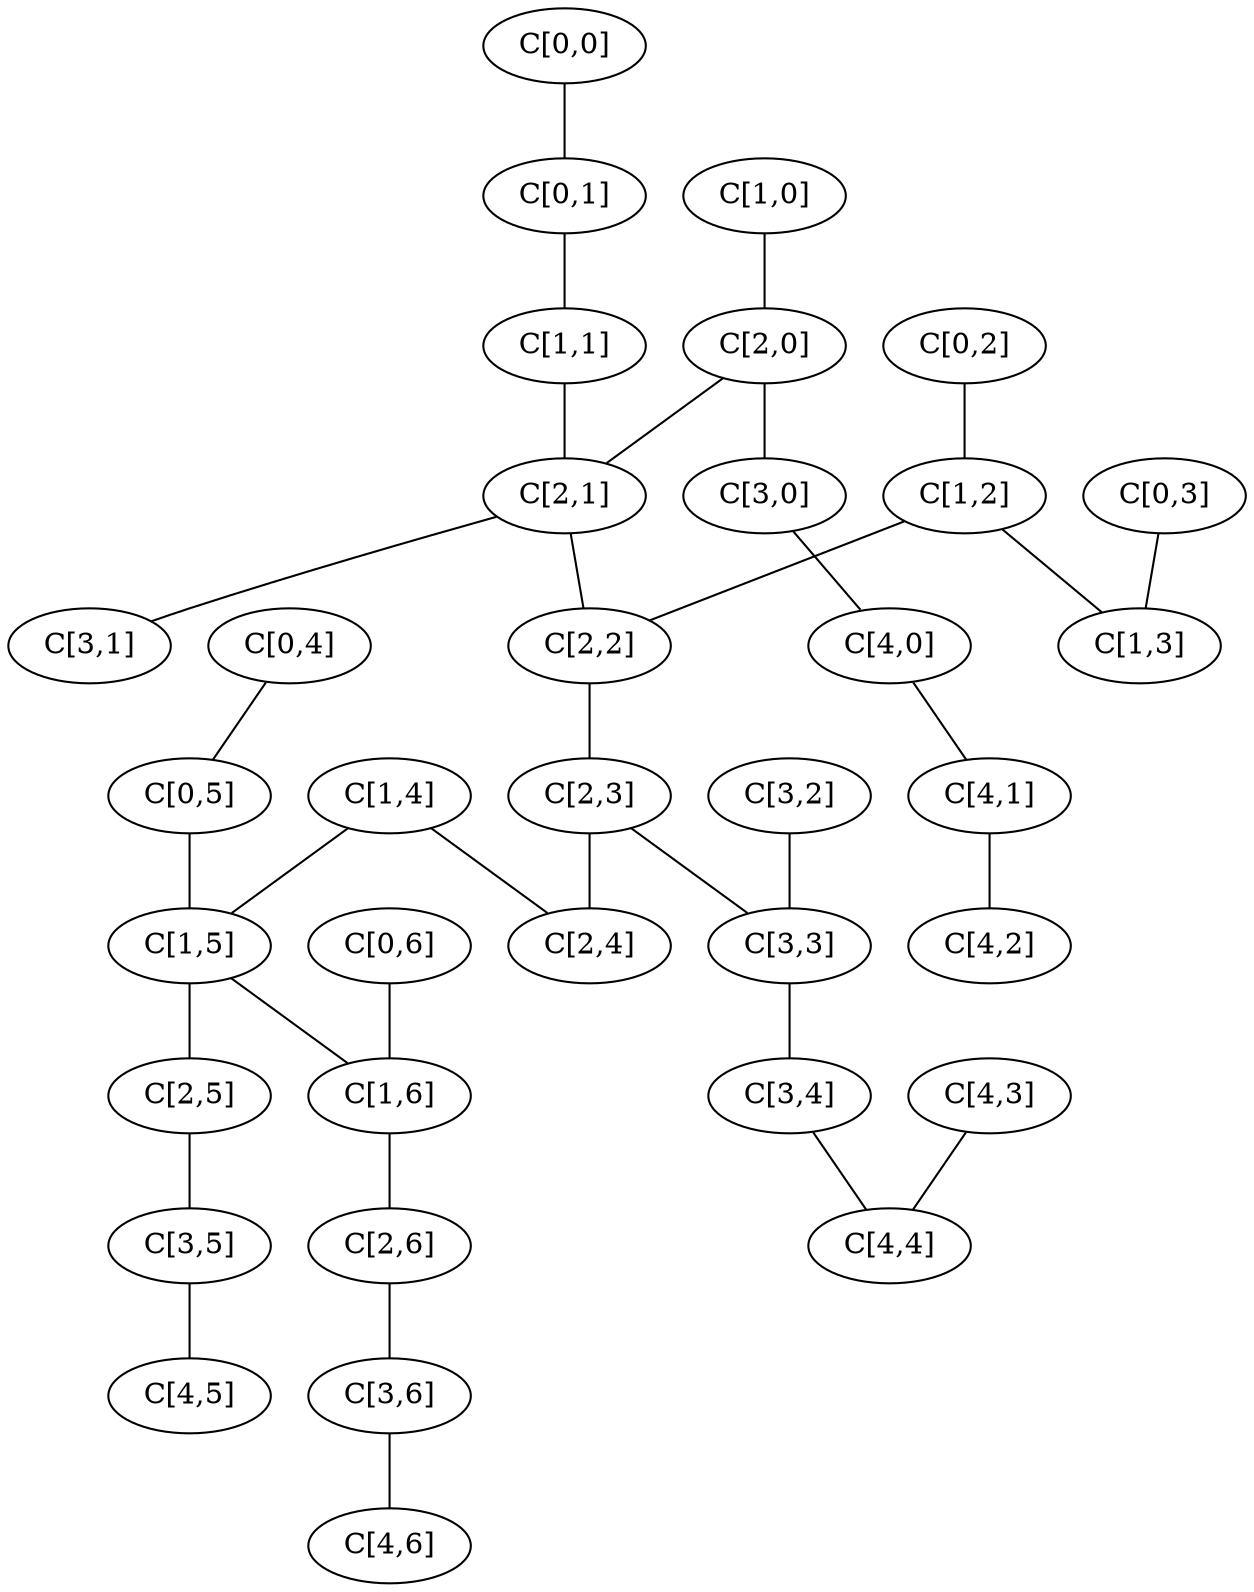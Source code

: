 // GraphViz Layout
digraph AldousBroder1 {
	"C[0,0]"
	"C[0,1]"
	"C[0,2]"
	"C[0,3]"
	"C[0,4]"
	"C[0,5]"
	"C[0,6]"
	"C[1,0]"
	"C[1,1]"
	"C[1,2]"
	"C[1,3]"
	"C[1,4]"
	"C[1,5]"
	"C[1,6]"
	"C[2,0]"
	"C[2,1]"
	"C[2,2]"
	"C[2,3]"
	"C[2,4]"
	"C[2,5]"
	"C[2,6]"
	"C[3,0]"
	"C[3,1]"
	"C[3,2]"
	"C[3,3]"
	"C[3,4]"
	"C[3,5]"
	"C[3,6]"
	"C[4,0]"
	"C[4,1]"
	"C[4,2]"
	"C[4,3]"
	"C[4,4]"
	"C[4,5]"
	"C[4,6]"
		"C[0,0]" -> "C[0,1]" [arrowhead=none]
		"C[0,1]" -> "C[1,1]" [arrowhead=none]
		"C[0,2]" -> "C[1,2]" [arrowhead=none]
		"C[0,3]" -> "C[1,3]" [arrowhead=none]
		"C[0,4]" -> "C[0,5]" [arrowhead=none]
		"C[0,5]" -> "C[1,5]" [arrowhead=none]
		"C[0,6]" -> "C[1,6]" [arrowhead=none]
		"C[1,0]" -> "C[2,0]" [arrowhead=none]
		"C[1,1]" -> "C[2,1]" [arrowhead=none]
		"C[1,2]" -> "C[2,2]" [arrowhead=none]
		"C[1,2]" -> "C[1,3]" [arrowhead=none]
		"C[1,4]" -> "C[2,4]" [arrowhead=none]
		"C[1,4]" -> "C[1,5]" [arrowhead=none]
		"C[1,5]" -> "C[2,5]" [arrowhead=none]
		"C[1,5]" -> "C[1,6]" [arrowhead=none]
		"C[1,6]" -> "C[2,6]" [arrowhead=none]
		"C[2,0]" -> "C[3,0]" [arrowhead=none]
		"C[2,0]" -> "C[2,1]" [arrowhead=none]
		"C[2,1]" -> "C[3,1]" [arrowhead=none]
		"C[2,1]" -> "C[2,2]" [arrowhead=none]
		"C[2,2]" -> "C[2,3]" [arrowhead=none]
		"C[2,3]" -> "C[3,3]" [arrowhead=none]
		"C[2,3]" -> "C[2,4]" [arrowhead=none]
		"C[2,5]" -> "C[3,5]" [arrowhead=none]
		"C[2,6]" -> "C[3,6]" [arrowhead=none]
		"C[3,0]" -> "C[4,0]" [arrowhead=none]
		"C[3,2]" -> "C[3,3]" [arrowhead=none]
		"C[3,3]" -> "C[3,4]" [arrowhead=none]
		"C[3,4]" -> "C[4,4]" [arrowhead=none]
		"C[3,5]" -> "C[4,5]" [arrowhead=none]
		"C[3,6]" -> "C[4,6]" [arrowhead=none]
		"C[4,0]" -> "C[4,1]" [arrowhead=none]
		"C[4,1]" -> "C[4,2]" [arrowhead=none]
		"C[4,3]" -> "C[4,4]" [arrowhead=none]
}